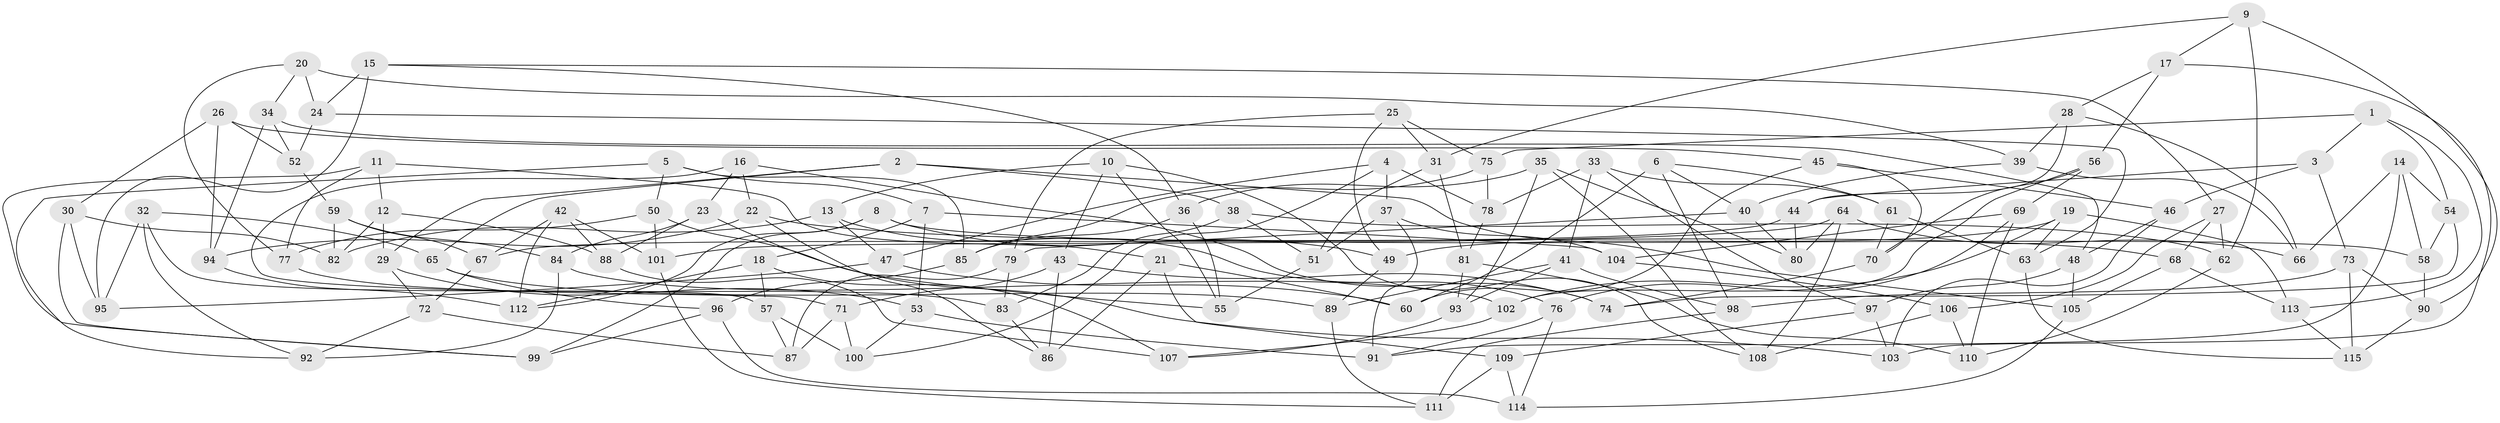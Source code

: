 // Generated by graph-tools (version 1.1) at 2025/58/03/09/25 04:58:18]
// undirected, 115 vertices, 230 edges
graph export_dot {
graph [start="1"]
  node [color=gray90,style=filled];
  1;
  2;
  3;
  4;
  5;
  6;
  7;
  8;
  9;
  10;
  11;
  12;
  13;
  14;
  15;
  16;
  17;
  18;
  19;
  20;
  21;
  22;
  23;
  24;
  25;
  26;
  27;
  28;
  29;
  30;
  31;
  32;
  33;
  34;
  35;
  36;
  37;
  38;
  39;
  40;
  41;
  42;
  43;
  44;
  45;
  46;
  47;
  48;
  49;
  50;
  51;
  52;
  53;
  54;
  55;
  56;
  57;
  58;
  59;
  60;
  61;
  62;
  63;
  64;
  65;
  66;
  67;
  68;
  69;
  70;
  71;
  72;
  73;
  74;
  75;
  76;
  77;
  78;
  79;
  80;
  81;
  82;
  83;
  84;
  85;
  86;
  87;
  88;
  89;
  90;
  91;
  92;
  93;
  94;
  95;
  96;
  97;
  98;
  99;
  100;
  101;
  102;
  103;
  104;
  105;
  106;
  107;
  108;
  109;
  110;
  111;
  112;
  113;
  114;
  115;
  1 -- 3;
  1 -- 54;
  1 -- 113;
  1 -- 75;
  2 -- 29;
  2 -- 38;
  2 -- 65;
  2 -- 105;
  3 -- 73;
  3 -- 44;
  3 -- 46;
  4 -- 37;
  4 -- 78;
  4 -- 47;
  4 -- 100;
  5 -- 7;
  5 -- 50;
  5 -- 85;
  5 -- 92;
  6 -- 60;
  6 -- 98;
  6 -- 61;
  6 -- 40;
  7 -- 18;
  7 -- 53;
  7 -- 104;
  8 -- 58;
  8 -- 49;
  8 -- 99;
  8 -- 112;
  9 -- 17;
  9 -- 62;
  9 -- 31;
  9 -- 90;
  10 -- 55;
  10 -- 43;
  10 -- 108;
  10 -- 13;
  11 -- 99;
  11 -- 12;
  11 -- 77;
  11 -- 21;
  12 -- 29;
  12 -- 82;
  12 -- 88;
  13 -- 47;
  13 -- 82;
  13 -- 76;
  14 -- 66;
  14 -- 54;
  14 -- 58;
  14 -- 91;
  15 -- 36;
  15 -- 24;
  15 -- 27;
  15 -- 95;
  16 -- 22;
  16 -- 23;
  16 -- 74;
  16 -- 71;
  17 -- 103;
  17 -- 28;
  17 -- 56;
  18 -- 57;
  18 -- 112;
  18 -- 107;
  19 -- 102;
  19 -- 49;
  19 -- 113;
  19 -- 63;
  20 -- 34;
  20 -- 24;
  20 -- 77;
  20 -- 39;
  21 -- 109;
  21 -- 60;
  21 -- 86;
  22 -- 68;
  22 -- 86;
  22 -- 94;
  23 -- 84;
  23 -- 88;
  23 -- 103;
  24 -- 63;
  24 -- 52;
  25 -- 31;
  25 -- 49;
  25 -- 75;
  25 -- 79;
  26 -- 94;
  26 -- 52;
  26 -- 30;
  26 -- 45;
  27 -- 106;
  27 -- 62;
  27 -- 68;
  28 -- 39;
  28 -- 66;
  28 -- 44;
  29 -- 53;
  29 -- 72;
  30 -- 95;
  30 -- 82;
  30 -- 99;
  31 -- 81;
  31 -- 51;
  32 -- 92;
  32 -- 95;
  32 -- 57;
  32 -- 65;
  33 -- 41;
  33 -- 97;
  33 -- 78;
  33 -- 61;
  34 -- 94;
  34 -- 48;
  34 -- 52;
  35 -- 93;
  35 -- 80;
  35 -- 108;
  35 -- 36;
  36 -- 85;
  36 -- 55;
  37 -- 51;
  37 -- 104;
  37 -- 91;
  38 -- 62;
  38 -- 51;
  38 -- 83;
  39 -- 40;
  39 -- 66;
  40 -- 80;
  40 -- 79;
  41 -- 98;
  41 -- 93;
  41 -- 89;
  42 -- 67;
  42 -- 101;
  42 -- 112;
  42 -- 88;
  43 -- 74;
  43 -- 71;
  43 -- 86;
  44 -- 80;
  44 -- 67;
  45 -- 46;
  45 -- 70;
  45 -- 60;
  46 -- 48;
  46 -- 103;
  47 -- 60;
  47 -- 95;
  48 -- 105;
  48 -- 97;
  49 -- 89;
  50 -- 55;
  50 -- 101;
  50 -- 77;
  51 -- 55;
  52 -- 59;
  53 -- 100;
  53 -- 91;
  54 -- 74;
  54 -- 58;
  56 -- 70;
  56 -- 102;
  56 -- 69;
  57 -- 100;
  57 -- 87;
  58 -- 90;
  59 -- 84;
  59 -- 82;
  59 -- 67;
  61 -- 63;
  61 -- 70;
  62 -- 110;
  63 -- 115;
  64 -- 80;
  64 -- 66;
  64 -- 108;
  64 -- 101;
  65 -- 89;
  65 -- 96;
  67 -- 72;
  68 -- 113;
  68 -- 105;
  69 -- 104;
  69 -- 76;
  69 -- 110;
  70 -- 74;
  71 -- 100;
  71 -- 87;
  72 -- 87;
  72 -- 92;
  73 -- 90;
  73 -- 98;
  73 -- 115;
  75 -- 85;
  75 -- 78;
  76 -- 91;
  76 -- 114;
  77 -- 83;
  78 -- 81;
  79 -- 87;
  79 -- 83;
  81 -- 110;
  81 -- 93;
  83 -- 86;
  84 -- 92;
  84 -- 102;
  85 -- 96;
  88 -- 107;
  89 -- 111;
  90 -- 115;
  93 -- 107;
  94 -- 112;
  96 -- 99;
  96 -- 114;
  97 -- 109;
  97 -- 103;
  98 -- 111;
  101 -- 111;
  102 -- 107;
  104 -- 106;
  105 -- 114;
  106 -- 110;
  106 -- 108;
  109 -- 111;
  109 -- 114;
  113 -- 115;
}
